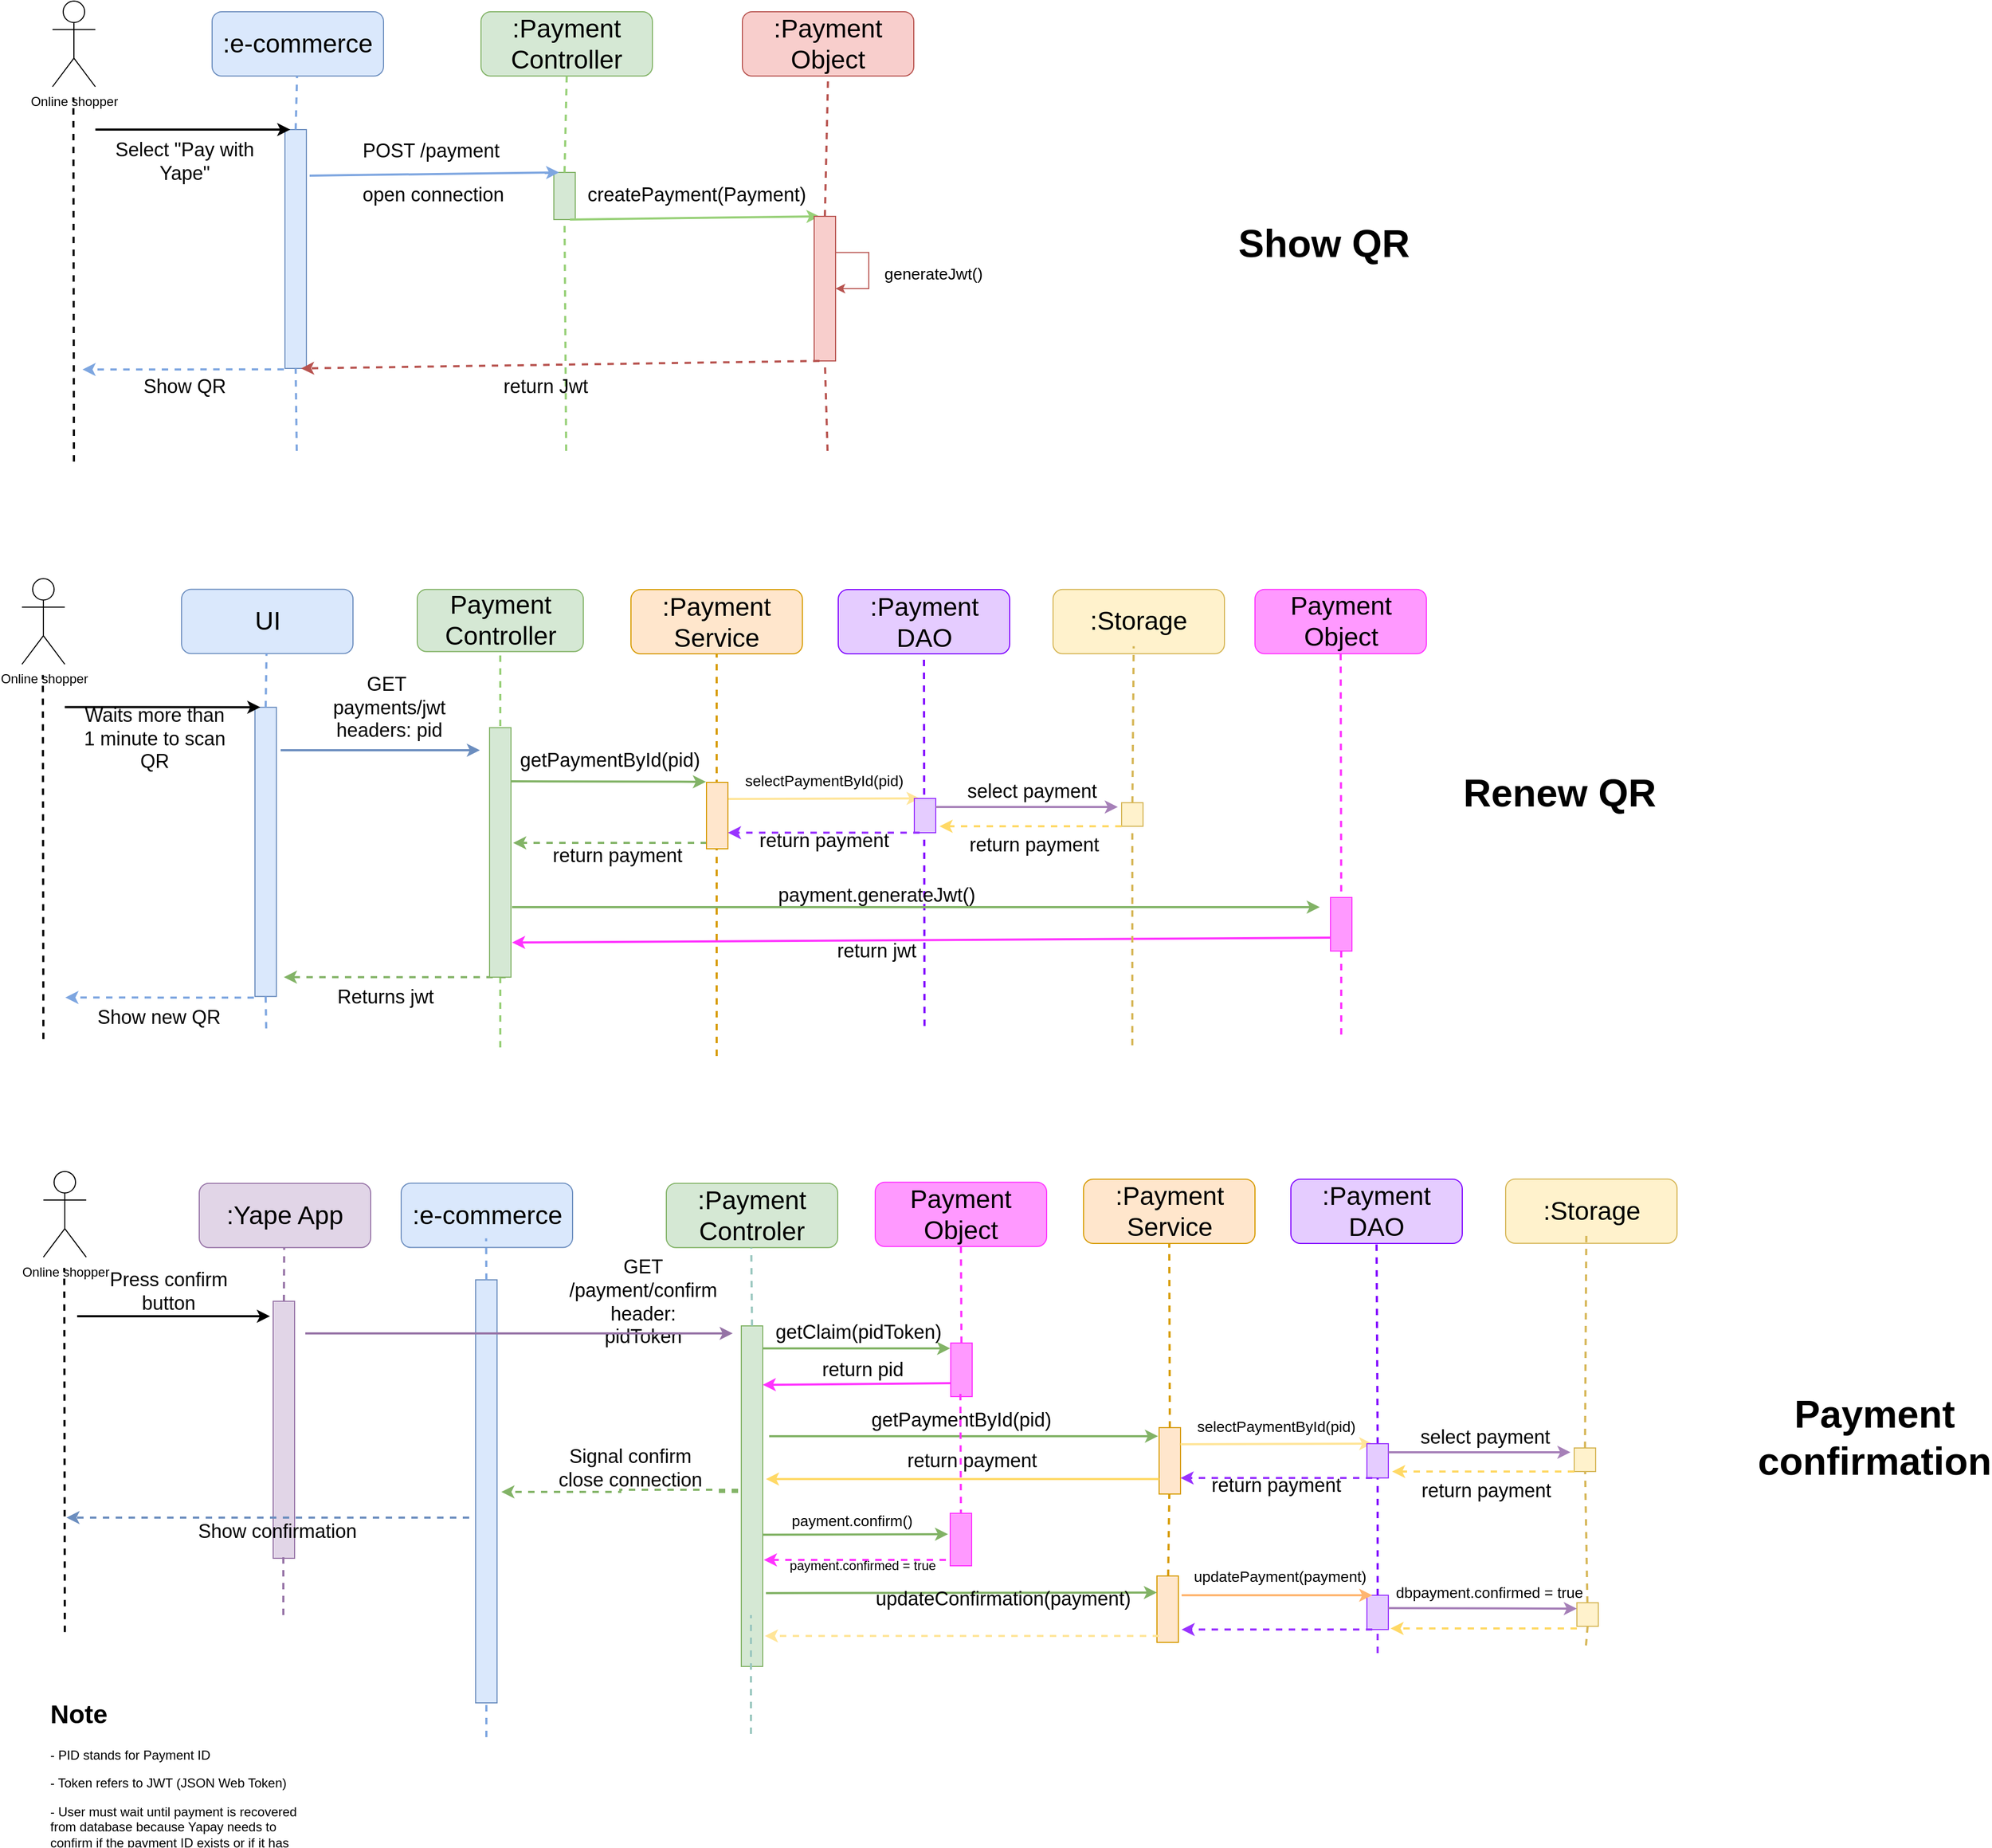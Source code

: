 <mxfile version="10.8.8" type="google"><diagram id="9-VVcJtD3ewDhOgZyvDv" name="Page-1"><mxGraphModel dx="4632" dy="2464" grid="0" gridSize="10" guides="1" tooltips="1" connect="1" arrows="1" fold="1" page="0" pageScale="1" pageWidth="1169" pageHeight="827" math="0" shadow="0"><root><mxCell id="0"/><mxCell id="1" parent="0"/><mxCell id="GjgM_V6mFPbZyYAUa9N2-1" value="Online shopper" style="shape=umlActor;verticalLabelPosition=bottom;labelBackgroundColor=#ffffff;verticalAlign=top;html=1;outlineConnect=0;" parent="1" vertex="1"><mxGeometry x="120" y="55" width="40" height="80" as="geometry"/></mxCell><mxCell id="GjgM_V6mFPbZyYAUa9N2-2" value="" style="endArrow=none;dashed=1;html=1;strokeWidth=2;" parent="1" edge="1"><mxGeometry width="50" height="50" relative="1" as="geometry"><mxPoint x="140" y="485" as="sourcePoint"/><mxPoint x="139.5" y="145" as="targetPoint"/></mxGeometry></mxCell><mxCell id="GjgM_V6mFPbZyYAUa9N2-8" style="edgeStyle=orthogonalEdgeStyle;rounded=0;orthogonalLoop=1;jettySize=auto;html=1;exitX=0.5;exitY=1;exitDx=0;exitDy=0;strokeWidth=2;shape=link;dashed=1;strokeColor=none;" parent="1" edge="1"><mxGeometry relative="1" as="geometry"><mxPoint x="348" y="175" as="targetPoint"/><mxPoint x="348.286" y="125" as="sourcePoint"/></mxGeometry></mxCell><mxCell id="GjgM_V6mFPbZyYAUa9N2-3" value="&lt;font style=&quot;font-size: 24px&quot;&gt;:e-commerce&lt;/font&gt;" style="rounded=1;whiteSpace=wrap;html=1;fillColor=#dae8fc;strokeColor=#6c8ebf;" parent="1" vertex="1"><mxGeometry x="269" y="65" width="160" height="60" as="geometry"/></mxCell><mxCell id="GjgM_V6mFPbZyYAUa9N2-5" value="&lt;font style=&quot;font-size: 24px&quot;&gt;:Payment Controller&lt;/font&gt;" style="rounded=1;whiteSpace=wrap;html=1;fillColor=#d5e8d4;strokeColor=#82b366;" parent="1" vertex="1"><mxGeometry x="520" y="65" width="160" height="60" as="geometry"/></mxCell><mxCell id="GjgM_V6mFPbZyYAUa9N2-11" value="" style="rounded=0;whiteSpace=wrap;html=1;fillColor=#dae8fc;strokeColor=#6c8ebf;" parent="1" vertex="1"><mxGeometry x="337" y="175" width="20" height="223" as="geometry"/></mxCell><mxCell id="GjgM_V6mFPbZyYAUa9N2-12" value="" style="rounded=0;whiteSpace=wrap;html=1;fillColor=#d5e8d4;strokeColor=#82b366;" parent="1" vertex="1"><mxGeometry x="588" y="215" width="20" height="44" as="geometry"/></mxCell><mxCell id="GjgM_V6mFPbZyYAUa9N2-16" value="" style="endArrow=none;dashed=1;html=1;strokeWidth=2;entryX=0.5;entryY=1;entryDx=0;entryDy=0;strokeColor=#7EA6E0;" parent="1" target="GjgM_V6mFPbZyYAUa9N2-11" edge="1"><mxGeometry width="50" height="50" relative="1" as="geometry"><mxPoint x="348" y="475" as="sourcePoint"/><mxPoint x="348" y="445" as="targetPoint"/></mxGeometry></mxCell><mxCell id="GjgM_V6mFPbZyYAUa9N2-18" value="" style="endArrow=none;dashed=1;html=1;strokeWidth=2;strokeColor=#7EA6E0;exitX=0.5;exitY=0;exitDx=0;exitDy=0;entryX=0.5;entryY=1;entryDx=0;entryDy=0;" parent="1" source="GjgM_V6mFPbZyYAUa9N2-11" edge="1"><mxGeometry width="50" height="50" relative="1" as="geometry"><mxPoint x="408" y="225" as="sourcePoint"/><mxPoint x="348.286" y="125" as="targetPoint"/></mxGeometry></mxCell><mxCell id="GjgM_V6mFPbZyYAUa9N2-19" value="" style="endArrow=none;dashed=1;html=1;strokeWidth=2;entryX=0.5;entryY=1;entryDx=0;entryDy=0;strokeColor=#97D077;exitX=0.5;exitY=0;exitDx=0;exitDy=0;" parent="1" source="GjgM_V6mFPbZyYAUa9N2-12" target="GjgM_V6mFPbZyYAUa9N2-5" edge="1"><mxGeometry width="50" height="50" relative="1" as="geometry"><mxPoint x="550" y="205" as="sourcePoint"/><mxPoint x="550" y="145" as="targetPoint"/></mxGeometry></mxCell><mxCell id="GjgM_V6mFPbZyYAUa9N2-20" value="" style="endArrow=none;dashed=1;html=1;strokeWidth=2;strokeColor=#97D077;entryX=0.5;entryY=1;entryDx=0;entryDy=0;" parent="1" target="GjgM_V6mFPbZyYAUa9N2-12" edge="1"><mxGeometry width="50" height="50" relative="1" as="geometry"><mxPoint x="599.5" y="475" as="sourcePoint"/><mxPoint x="580" y="445" as="targetPoint"/></mxGeometry></mxCell><mxCell id="GjgM_V6mFPbZyYAUa9N2-26" value="" style="endArrow=classic;html=1;dashed=1;strokeColor=#7EA6E0;strokeWidth=2;exitX=-0.05;exitY=1.004;exitDx=0;exitDy=0;exitPerimeter=0;" parent="1" source="GjgM_V6mFPbZyYAUa9N2-11" edge="1"><mxGeometry width="50" height="50" relative="1" as="geometry"><mxPoint x="310" y="385" as="sourcePoint"/><mxPoint x="148" y="399" as="targetPoint"/></mxGeometry></mxCell><mxCell id="GjgM_V6mFPbZyYAUa9N2-30" value="" style="endArrow=classic;html=1;strokeColor=#000000;strokeWidth=2;entryX=0.25;entryY=0;entryDx=0;entryDy=0;" parent="1" target="GjgM_V6mFPbZyYAUa9N2-11" edge="1"><mxGeometry width="50" height="50" relative="1" as="geometry"><mxPoint x="160" y="175" as="sourcePoint"/><mxPoint x="420" y="175" as="targetPoint"/></mxGeometry></mxCell><mxCell id="GjgM_V6mFPbZyYAUa9N2-31" value="" style="endArrow=classic;html=1;strokeColor=#7EA6E0;strokeWidth=2;entryX=0.25;entryY=0;entryDx=0;entryDy=0;" parent="1" target="GjgM_V6mFPbZyYAUa9N2-12" edge="1"><mxGeometry width="50" height="50" relative="1" as="geometry"><mxPoint x="360" y="218" as="sourcePoint"/><mxPoint x="628" y="175" as="targetPoint"/></mxGeometry></mxCell><mxCell id="GjgM_V6mFPbZyYAUa9N2-33" value="" style="endArrow=classic;html=1;strokeColor=#97D077;strokeWidth=2;exitX=0.75;exitY=1;exitDx=0;exitDy=0;entryX=0.25;entryY=0;entryDx=0;entryDy=0;" parent="1" source="GjgM_V6mFPbZyYAUa9N2-12" target="tXEReMQRwSZhyV6mdIJ--4" edge="1"><mxGeometry width="50" height="50" relative="1" as="geometry"><mxPoint x="681" y="245" as="sourcePoint"/><mxPoint x="831" y="252" as="targetPoint"/></mxGeometry></mxCell><mxCell id="F6VLM_3sC-_-HyL_rBZc-9" value="&lt;font style=&quot;font-size: 18px&quot;&gt;Select &quot;Pay with Yape&quot;&lt;/font&gt;" style="text;html=1;strokeColor=none;fillColor=none;align=center;verticalAlign=middle;whiteSpace=wrap;rounded=0;" parent="1" vertex="1"><mxGeometry x="170" y="195" width="147" height="20" as="geometry"/></mxCell><mxCell id="F6VLM_3sC-_-HyL_rBZc-10" value="&lt;font style=&quot;font-size: 18px&quot;&gt;createPayment(Payment)&lt;/font&gt;" style="text;html=1;strokeColor=none;fillColor=none;align=center;verticalAlign=middle;whiteSpace=wrap;rounded=0;" parent="1" vertex="1"><mxGeometry x="647.5" y="226" width="147" height="20" as="geometry"/></mxCell><mxCell id="F6VLM_3sC-_-HyL_rBZc-18" value="&lt;font style=&quot;font-size: 24px&quot;&gt;:Storage&lt;/font&gt;" style="rounded=1;whiteSpace=wrap;html=1;fillColor=#fff2cc;strokeColor=#d6b656;" parent="1" vertex="1"><mxGeometry x="1476.5" y="1154.857" width="160" height="60" as="geometry"/></mxCell><mxCell id="F6VLM_3sC-_-HyL_rBZc-22" value="" style="rounded=0;whiteSpace=wrap;html=1;fillColor=#fff2cc;strokeColor=#d6b656;" parent="1" vertex="1"><mxGeometry x="1543" y="1550.5" width="20" height="22" as="geometry"/></mxCell><mxCell id="F6VLM_3sC-_-HyL_rBZc-29" value="" style="endArrow=none;dashed=1;html=1;strokeWidth=2;entryX=0.5;entryY=1;entryDx=0;entryDy=0;strokeColor=#d6b656;fillColor=#fff2cc;" parent="1" source="3cW6AAYhIHH9fFZd1Zs0-79" edge="1"><mxGeometry width="50" height="50" relative="1" as="geometry"><mxPoint x="1491.5" y="1267.857" as="sourcePoint"/><mxPoint x="1551.786" y="1207.857" as="targetPoint"/></mxGeometry></mxCell><mxCell id="F6VLM_3sC-_-HyL_rBZc-30" value="" style="endArrow=none;dashed=1;html=1;strokeWidth=2;strokeColor=#d6b656;entryX=0.5;entryY=1;entryDx=0;entryDy=0;fillColor=#fff2cc;" parent="1" target="F6VLM_3sC-_-HyL_rBZc-22" edge="1"><mxGeometry width="50" height="50" relative="1" as="geometry"><mxPoint x="1551.5" y="1590.357" as="sourcePoint"/><mxPoint x="1561.5" y="1540.357" as="targetPoint"/></mxGeometry></mxCell><mxCell id="F6VLM_3sC-_-HyL_rBZc-34" value="" style="endArrow=classic;html=1;dashed=1;strokeColor=#FFD966;strokeWidth=2;fillColor=#fff2cc;entryX=1.1;entryY=0.969;entryDx=0;entryDy=0;entryPerimeter=0;" parent="1" target="SygdKgXhAMKU265CzNIG-16" edge="1"><mxGeometry width="50" height="50" relative="1" as="geometry"><mxPoint x="1543" y="1574.5" as="sourcePoint"/><mxPoint x="1843" y="1459.5" as="targetPoint"/></mxGeometry></mxCell><mxCell id="F6VLM_3sC-_-HyL_rBZc-38" value="" style="endArrow=classic;html=1;strokeColor=#FF33FF;strokeWidth=2;fillColor=#FF99FF;exitX=0;exitY=0.75;exitDx=0;exitDy=0;entryX=1;entryY=0.173;entryDx=0;entryDy=0;entryPerimeter=0;" parent="1" edge="1" target="5olz8I8P-azOjdL3Qg0Q-10" source="3cW6AAYhIHH9fFZd1Zs0-22"><mxGeometry width="50" height="50" relative="1" as="geometry"><mxPoint x="1120" y="1412" as="sourcePoint"/><mxPoint x="788" y="1346" as="targetPoint"/></mxGeometry></mxCell><mxCell id="F6VLM_3sC-_-HyL_rBZc-53" value="&lt;font style=&quot;font-size: 18px&quot;&gt;Show QR&lt;/font&gt;" style="text;html=1;strokeColor=none;fillColor=none;align=center;verticalAlign=middle;whiteSpace=wrap;rounded=0;" parent="1" vertex="1"><mxGeometry x="170" y="405" width="147" height="20" as="geometry"/></mxCell><mxCell id="F6VLM_3sC-_-HyL_rBZc-54" value="&lt;b&gt;&lt;font style=&quot;font-size: 36px&quot;&gt;Show QR&lt;/font&gt;&lt;/b&gt;" style="text;html=1;strokeColor=none;fillColor=none;align=center;verticalAlign=middle;whiteSpace=wrap;rounded=0;" parent="1" vertex="1"><mxGeometry x="1200.5" y="271" width="212" height="20" as="geometry"/></mxCell><mxCell id="F6VLM_3sC-_-HyL_rBZc-113" value="&lt;span style=&quot;font-size: 36px&quot;&gt;&lt;b&gt;Renew QR&lt;/b&gt;&lt;/span&gt;" style="text;html=1;strokeColor=none;fillColor=none;align=center;verticalAlign=middle;whiteSpace=wrap;rounded=0;" parent="1" vertex="1"><mxGeometry x="1421" y="784" width="212" height="20" as="geometry"/></mxCell><mxCell id="jjkaKG3gGaOBeShvC_cG-3" value="&lt;font style=&quot;font-size: 18px&quot;&gt;POST /payment&lt;/font&gt;" style="text;html=1;strokeColor=none;fillColor=none;align=center;verticalAlign=middle;whiteSpace=wrap;rounded=0;" parent="1" vertex="1"><mxGeometry x="399.5" y="185" width="147" height="20" as="geometry"/></mxCell><mxCell id="tXEReMQRwSZhyV6mdIJ--3" value="&lt;font style=&quot;font-size: 24px&quot;&gt;:Payment&lt;br&gt;Object&lt;br&gt;&lt;/font&gt;" style="rounded=1;whiteSpace=wrap;html=1;fillColor=#f8cecc;strokeColor=#b85450;" parent="1" vertex="1"><mxGeometry x="764" y="65" width="160" height="60" as="geometry"/></mxCell><mxCell id="aAzRrVdmZLgGtONQoRJ9-1" style="edgeStyle=orthogonalEdgeStyle;rounded=0;orthogonalLoop=1;jettySize=auto;html=1;exitX=1;exitY=0.25;exitDx=0;exitDy=0;entryX=1;entryY=0.5;entryDx=0;entryDy=0;fillColor=#f8cecc;strokeColor=#b85450;" parent="1" source="tXEReMQRwSZhyV6mdIJ--4" target="tXEReMQRwSZhyV6mdIJ--4" edge="1"><mxGeometry relative="1" as="geometry"><mxPoint x="861" y="324" as="targetPoint"/><Array as="points"><mxPoint x="882" y="290"/><mxPoint x="882" y="324"/></Array></mxGeometry></mxCell><mxCell id="tXEReMQRwSZhyV6mdIJ--4" value="" style="rounded=0;whiteSpace=wrap;html=1;fillColor=#f8cecc;strokeColor=#b85450;" parent="1" vertex="1"><mxGeometry x="831" y="256" width="20" height="135" as="geometry"/></mxCell><mxCell id="tXEReMQRwSZhyV6mdIJ--5" value="" style="endArrow=none;dashed=1;html=1;strokeWidth=2;entryX=0.5;entryY=1;entryDx=0;entryDy=0;strokeColor=#b85450;exitX=0.5;exitY=0;exitDx=0;exitDy=0;fillColor=#f8cecc;" parent="1" source="tXEReMQRwSZhyV6mdIJ--4" target="tXEReMQRwSZhyV6mdIJ--3" edge="1"><mxGeometry width="50" height="50" relative="1" as="geometry"><mxPoint x="794" y="205" as="sourcePoint"/><mxPoint x="794" y="145" as="targetPoint"/></mxGeometry></mxCell><mxCell id="tXEReMQRwSZhyV6mdIJ--6" value="" style="endArrow=none;dashed=1;html=1;strokeWidth=2;strokeColor=#b85450;entryX=0.5;entryY=1;entryDx=0;entryDy=0;fillColor=#f8cecc;" parent="1" target="tXEReMQRwSZhyV6mdIJ--4" edge="1"><mxGeometry width="50" height="50" relative="1" as="geometry"><mxPoint x="843.5" y="475" as="sourcePoint"/><mxPoint x="824" y="445" as="targetPoint"/></mxGeometry></mxCell><mxCell id="JV7I4lBLEALsrz9x6zyh-8" value="" style="endArrow=classic;html=1;dashed=1;strokeColor=#b85450;strokeWidth=2;exitX=0.25;exitY=1;exitDx=0;exitDy=0;entryX=0.75;entryY=1;entryDx=0;entryDy=0;fillColor=#f8cecc;" parent="1" source="tXEReMQRwSZhyV6mdIJ--4" target="GjgM_V6mFPbZyYAUa9N2-11" edge="1"><mxGeometry width="50" height="50" relative="1" as="geometry"><mxPoint x="823.5" y="379.5" as="sourcePoint"/><mxPoint x="388" y="391" as="targetPoint"/></mxGeometry></mxCell><mxCell id="YubenYiQtP5DF8GGlhnL-3" value="Online shopper" style="shape=umlActor;verticalLabelPosition=bottom;labelBackgroundColor=#ffffff;verticalAlign=top;html=1;outlineConnect=0;" parent="1" vertex="1"><mxGeometry x="91.5" y="594.257" width="40" height="80" as="geometry"/></mxCell><mxCell id="YubenYiQtP5DF8GGlhnL-4" value="" style="endArrow=none;dashed=1;html=1;strokeWidth=2;" parent="1" edge="1"><mxGeometry width="50" height="50" relative="1" as="geometry"><mxPoint x="111.5" y="1024.257" as="sourcePoint"/><mxPoint x="111.0" y="684.257" as="targetPoint"/></mxGeometry></mxCell><mxCell id="YubenYiQtP5DF8GGlhnL-5" style="edgeStyle=orthogonalEdgeStyle;rounded=0;orthogonalLoop=1;jettySize=auto;html=1;exitX=0.5;exitY=1;exitDx=0;exitDy=0;strokeWidth=2;shape=link;dashed=1;strokeColor=none;" parent="1" edge="1"><mxGeometry relative="1" as="geometry"><mxPoint x="319.5" y="714.257" as="targetPoint"/><mxPoint x="319.786" y="664.257" as="sourcePoint"/></mxGeometry></mxCell><mxCell id="YubenYiQtP5DF8GGlhnL-6" value="&lt;font style=&quot;font-size: 24px&quot;&gt;UI&lt;/font&gt;" style="rounded=1;whiteSpace=wrap;html=1;fillColor=#dae8fc;strokeColor=#6c8ebf;" parent="1" vertex="1"><mxGeometry x="240.5" y="604.257" width="160" height="60" as="geometry"/></mxCell><mxCell id="YubenYiQtP5DF8GGlhnL-8" value="" style="rounded=0;whiteSpace=wrap;html=1;fillColor=#dae8fc;strokeColor=#6c8ebf;" parent="1" vertex="1"><mxGeometry x="309" y="714.4" width="20" height="270" as="geometry"/></mxCell><mxCell id="YubenYiQtP5DF8GGlhnL-9" value="" style="endArrow=none;dashed=1;html=1;strokeWidth=2;entryX=0.5;entryY=1;entryDx=0;entryDy=0;strokeColor=#7EA6E0;" parent="1" target="YubenYiQtP5DF8GGlhnL-8" edge="1"><mxGeometry width="50" height="50" relative="1" as="geometry"><mxPoint x="319.5" y="1014.257" as="sourcePoint"/><mxPoint x="319.5" y="984.257" as="targetPoint"/></mxGeometry></mxCell><mxCell id="YubenYiQtP5DF8GGlhnL-10" value="" style="endArrow=none;dashed=1;html=1;strokeWidth=2;strokeColor=#7EA6E0;exitX=0.5;exitY=0;exitDx=0;exitDy=0;entryX=0.5;entryY=1;entryDx=0;entryDy=0;" parent="1" source="YubenYiQtP5DF8GGlhnL-8" edge="1"><mxGeometry width="50" height="50" relative="1" as="geometry"><mxPoint x="379.5" y="764.257" as="sourcePoint"/><mxPoint x="319.786" y="664.257" as="targetPoint"/></mxGeometry></mxCell><mxCell id="YubenYiQtP5DF8GGlhnL-13" value="" style="endArrow=classic;html=1;dashed=1;strokeColor=#7EA6E0;strokeWidth=2;exitX=-0.05;exitY=1.004;exitDx=0;exitDy=0;exitPerimeter=0;" parent="1" source="YubenYiQtP5DF8GGlhnL-8" edge="1"><mxGeometry width="50" height="50" relative="1" as="geometry"><mxPoint x="281.5" y="924.257" as="sourcePoint"/><mxPoint x="132.0" y="985.4" as="targetPoint"/></mxGeometry></mxCell><mxCell id="YubenYiQtP5DF8GGlhnL-14" value="" style="endArrow=classic;html=1;strokeColor=#000000;strokeWidth=2;entryX=0.25;entryY=0;entryDx=0;entryDy=0;" parent="1" target="YubenYiQtP5DF8GGlhnL-8" edge="1"><mxGeometry width="50" height="50" relative="1" as="geometry"><mxPoint x="131.5" y="714.257" as="sourcePoint"/><mxPoint x="391.5" y="714.257" as="targetPoint"/></mxGeometry></mxCell><mxCell id="YubenYiQtP5DF8GGlhnL-15" value="&lt;span style=&quot;font-size: 18px&quot;&gt;Waits more than 1 minute to scan QR&lt;/span&gt;" style="text;html=1;strokeColor=none;fillColor=none;align=center;verticalAlign=middle;whiteSpace=wrap;rounded=0;" parent="1" vertex="1"><mxGeometry x="141.5" y="734.257" width="147" height="20" as="geometry"/></mxCell><mxCell id="YubenYiQtP5DF8GGlhnL-16" value="&lt;span style=&quot;font-size: 18px&quot;&gt;Show new QR&lt;/span&gt;" style="text;html=1;strokeColor=none;fillColor=none;align=center;verticalAlign=middle;whiteSpace=wrap;rounded=0;" parent="1" vertex="1"><mxGeometry x="146" y="994.257" width="147" height="20" as="geometry"/></mxCell><mxCell id="YubenYiQtP5DF8GGlhnL-19" value="" style="endArrow=classic;html=1;strokeColor=#82b366;strokeWidth=2;exitX=0.75;exitY=1;exitDx=0;exitDy=0;dashed=1;fillColor=#d5e8d4;" parent="1" source="YubenYiQtP5DF8GGlhnL-27" edge="1"><mxGeometry width="50" height="50" relative="1" as="geometry"><mxPoint x="589.143" y="933.9" as="sourcePoint"/><mxPoint x="336" y="966.4" as="targetPoint"/></mxGeometry></mxCell><mxCell id="YubenYiQtP5DF8GGlhnL-22" value="&lt;font size=&quot;4&quot;&gt;GET&amp;nbsp;&lt;br&gt;payments/jwt&lt;br&gt;headers: pid&lt;br&gt;&lt;/font&gt;" style="text;html=1;strokeColor=none;fillColor=none;align=center;verticalAlign=middle;whiteSpace=wrap;rounded=0;" parent="1" vertex="1"><mxGeometry x="376" y="666.5" width="117" height="96" as="geometry"/></mxCell><mxCell id="YubenYiQtP5DF8GGlhnL-25" value="&lt;font style=&quot;font-size: 24px&quot;&gt;Payment Controller&lt;/font&gt;" style="rounded=1;whiteSpace=wrap;html=1;fillColor=#d5e8d4;strokeColor=#82b366;" parent="1" vertex="1"><mxGeometry x="460.5" y="604.4" width="155" height="58" as="geometry"/></mxCell><mxCell id="YubenYiQtP5DF8GGlhnL-35" value="" style="endArrow=classic;html=1;strokeColor=#82b366;strokeWidth=2;exitX=1.15;exitY=0.133;exitDx=0;exitDy=0;exitPerimeter=0;fillColor=#d5e8d4;" parent="1" edge="1"><mxGeometry width="50" height="50" relative="1" as="geometry"><mxPoint x="548" y="783.5" as="sourcePoint"/><mxPoint x="730" y="784" as="targetPoint"/></mxGeometry></mxCell><mxCell id="YubenYiQtP5DF8GGlhnL-37" value="&lt;span style=&quot;font-size: 18px&quot;&gt;getPaymentById(pid)&lt;br&gt;&lt;/span&gt;" style="text;html=1;strokeColor=none;fillColor=none;align=center;verticalAlign=middle;whiteSpace=wrap;rounded=0;" parent="1" vertex="1"><mxGeometry x="567" y="754.257" width="147" height="20" as="geometry"/></mxCell><mxCell id="YubenYiQtP5DF8GGlhnL-38" value="&lt;span style=&quot;font-size: 18px&quot;&gt;Returns jwt&lt;/span&gt;" style="text;html=1;strokeColor=none;fillColor=none;align=center;verticalAlign=middle;whiteSpace=wrap;rounded=0;" parent="1" vertex="1"><mxGeometry x="330.5" y="975.4" width="200" height="20" as="geometry"/></mxCell><mxCell id="74j9cxT_gPnRcDKF2yJu-18" value="" style="endArrow=classic;html=1;strokeColor=#6c8ebf;strokeWidth=2;exitX=1.15;exitY=0.133;exitDx=0;exitDy=0;exitPerimeter=0;fillColor=#dae8fc;" parent="1" edge="1"><mxGeometry width="50" height="50" relative="1" as="geometry"><mxPoint x="333" y="754.5" as="sourcePoint"/><mxPoint x="519" y="754.5" as="targetPoint"/></mxGeometry></mxCell><mxCell id="SygdKgXhAMKU265CzNIG-14" value="&lt;font style=&quot;font-size: 24px&quot;&gt;:Payment DAO&lt;/font&gt;" style="rounded=1;whiteSpace=wrap;html=1;fillColor=#E5CCFF;strokeColor=#7F00FF;" parent="1" vertex="1"><mxGeometry x="1276" y="1155" width="160" height="60" as="geometry"/></mxCell><mxCell id="SygdKgXhAMKU265CzNIG-16" value="" style="rounded=0;whiteSpace=wrap;html=1;fillColor=#E5CCFF;strokeColor=#9933FF;" parent="1" vertex="1"><mxGeometry x="1347" y="1543.5" width="20" height="32" as="geometry"/></mxCell><mxCell id="SygdKgXhAMKU265CzNIG-17" value="" style="endArrow=none;dashed=1;html=1;strokeWidth=2;entryX=0.5;entryY=1;entryDx=0;entryDy=0;strokeColor=#7F00FF;exitX=0.5;exitY=0;exitDx=0;exitDy=0;fillColor=#ffe6cc;" parent="1" source="3cW6AAYhIHH9fFZd1Zs0-74" target="SygdKgXhAMKU265CzNIG-14" edge="1"><mxGeometry width="50" height="50" relative="1" as="geometry"><mxPoint x="1306" y="1295" as="sourcePoint"/><mxPoint x="1306" y="1235" as="targetPoint"/></mxGeometry></mxCell><mxCell id="SygdKgXhAMKU265CzNIG-18" value="" style="endArrow=none;dashed=1;html=1;strokeWidth=2;strokeColor=#9933FF;entryX=0.5;entryY=1;entryDx=0;entryDy=0;fillColor=#ffe6cc;" parent="1" target="SygdKgXhAMKU265CzNIG-16" edge="1"><mxGeometry width="50" height="50" relative="1" as="geometry"><mxPoint x="1357" y="1597.5" as="sourcePoint"/><mxPoint x="1336" y="1567.5" as="targetPoint"/></mxGeometry></mxCell><mxCell id="SygdKgXhAMKU265CzNIG-21" value="" style="endArrow=classic;html=1;strokeColor=#FFB570;strokeWidth=2;entryX=0.25;entryY=0;entryDx=0;entryDy=0;fillColor=#ffe6cc;" parent="1" target="SygdKgXhAMKU265CzNIG-16" edge="1"><mxGeometry width="50" height="50" relative="1" as="geometry"><mxPoint x="1174" y="1543.5" as="sourcePoint"/><mxPoint x="1625" y="1361.5" as="targetPoint"/></mxGeometry></mxCell><mxCell id="X9IvKIbJ9T1CizF--2r3-3" value="&lt;font style=&quot;font-size: 14px&quot;&gt;dbpayment.confirmed = true&lt;/font&gt;" style="text;html=1;strokeColor=none;fillColor=none;align=center;verticalAlign=middle;whiteSpace=wrap;rounded=0;" parent="1" vertex="1"><mxGeometry x="1361" y="1530.5" width="201" height="20" as="geometry"/></mxCell><mxCell id="5olz8I8P-azOjdL3Qg0Q-3" value="Online shopper" style="shape=umlActor;verticalLabelPosition=bottom;labelBackgroundColor=#ffffff;verticalAlign=top;html=1;outlineConnect=0;" parent="1" vertex="1"><mxGeometry x="111.5" y="1147.857" width="40" height="80" as="geometry"/></mxCell><mxCell id="5olz8I8P-azOjdL3Qg0Q-4" value="" style="endArrow=none;dashed=1;html=1;strokeWidth=2;" parent="1" edge="1"><mxGeometry width="50" height="50" relative="1" as="geometry"><mxPoint x="131.5" y="1577.857" as="sourcePoint"/><mxPoint x="131.0" y="1237.857" as="targetPoint"/></mxGeometry></mxCell><mxCell id="5olz8I8P-azOjdL3Qg0Q-5" value="" style="rounded=0;whiteSpace=wrap;html=1;fillColor=#e1d5e7;strokeColor=#9673a6;" parent="1" vertex="1"><mxGeometry x="326" y="1269" width="20" height="240" as="geometry"/></mxCell><mxCell id="5olz8I8P-azOjdL3Qg0Q-6" style="edgeStyle=orthogonalEdgeStyle;rounded=0;orthogonalLoop=1;jettySize=auto;html=1;exitX=0.5;exitY=1;exitDx=0;exitDy=0;strokeWidth=2;shape=link;dashed=1;strokeColor=none;" parent="1" edge="1"><mxGeometry relative="1" as="geometry"><mxPoint x="336" y="1268.857" as="targetPoint"/><mxPoint x="336.286" y="1218.857" as="sourcePoint"/></mxGeometry></mxCell><mxCell id="5olz8I8P-azOjdL3Qg0Q-7" value="&lt;span style=&quot;font-size: 24px&quot;&gt;:Yape App&lt;/span&gt;" style="rounded=1;whiteSpace=wrap;html=1;fillColor=#e1d5e7;strokeColor=#9673a6;" parent="1" vertex="1"><mxGeometry x="257" y="1158.857" width="160" height="60" as="geometry"/></mxCell><mxCell id="5olz8I8P-azOjdL3Qg0Q-8" value="" style="endArrow=none;dashed=1;html=1;strokeWidth=2;strokeColor=#9673a6;exitX=0.5;exitY=0;exitDx=0;exitDy=0;entryX=0.5;entryY=1;entryDx=0;entryDy=0;fillColor=#e1d5e7;" parent="1" source="5olz8I8P-azOjdL3Qg0Q-5" edge="1"><mxGeometry width="50" height="50" relative="1" as="geometry"><mxPoint x="396" y="1318.857" as="sourcePoint"/><mxPoint x="336.286" y="1218.857" as="targetPoint"/></mxGeometry></mxCell><mxCell id="5olz8I8P-azOjdL3Qg0Q-9" value="" style="endArrow=none;dashed=1;html=1;strokeWidth=2;strokeColor=#9673a6;fillColor=#e1d5e7;" parent="1" edge="1"><mxGeometry width="50" height="50" relative="1" as="geometry"><mxPoint x="335.5" y="1562" as="sourcePoint"/><mxPoint x="335.5" y="1502" as="targetPoint"/></mxGeometry></mxCell><mxCell id="5olz8I8P-azOjdL3Qg0Q-10" value="" style="rounded=0;whiteSpace=wrap;html=1;fillColor=#d5e8d4;strokeColor=#82b366;" parent="1" vertex="1"><mxGeometry x="763" y="1292" width="20" height="318" as="geometry"/></mxCell><mxCell id="5olz8I8P-azOjdL3Qg0Q-12" value="&lt;span style=&quot;font-size: 24px&quot;&gt;:Payment Controler&lt;/span&gt;" style="rounded=1;whiteSpace=wrap;html=1;fillColor=#d5e8d4;strokeColor=#82b366;" parent="1" vertex="1"><mxGeometry x="693" y="1158.857" width="160" height="60" as="geometry"/></mxCell><mxCell id="5olz8I8P-azOjdL3Qg0Q-13" value="" style="endArrow=none;dashed=1;html=1;strokeWidth=2;strokeColor=#9AC7BF;exitX=0.5;exitY=0;exitDx=0;exitDy=0;entryX=0.5;entryY=1;entryDx=0;entryDy=0;fillColor=#9AC7BF;" parent="1" source="5olz8I8P-azOjdL3Qg0Q-10" edge="1"><mxGeometry width="50" height="50" relative="1" as="geometry"><mxPoint x="832" y="1318.857" as="sourcePoint"/><mxPoint x="772.286" y="1218.857" as="targetPoint"/></mxGeometry></mxCell><mxCell id="5olz8I8P-azOjdL3Qg0Q-14" value="" style="endArrow=none;dashed=1;html=1;strokeWidth=2;strokeColor=#9AC7BF;fillColor=#9AC7BF;" parent="1" edge="1"><mxGeometry width="50" height="50" relative="1" as="geometry"><mxPoint x="772" y="1673" as="sourcePoint"/><mxPoint x="772" y="1562" as="targetPoint"/></mxGeometry></mxCell><mxCell id="5olz8I8P-azOjdL3Qg0Q-21" value="&lt;font size=&quot;4&quot;&gt;GET /payment/confirm&lt;br&gt;header: pidToken&lt;br&gt;&lt;/font&gt;" style="text;html=1;strokeColor=none;fillColor=none;align=center;verticalAlign=middle;whiteSpace=wrap;rounded=0;" parent="1" vertex="1"><mxGeometry x="612.5" y="1260.4" width="117" height="20" as="geometry"/></mxCell><mxCell id="5olz8I8P-azOjdL3Qg0Q-23" value="&lt;font size=&quot;4&quot;&gt;Press confirm button&lt;/font&gt;" style="text;html=1;strokeColor=none;fillColor=none;align=center;verticalAlign=middle;whiteSpace=wrap;rounded=0;" parent="1" vertex="1"><mxGeometry x="170" y="1250.4" width="117" height="20" as="geometry"/></mxCell><mxCell id="5olz8I8P-azOjdL3Qg0Q-24" style="edgeStyle=orthogonalEdgeStyle;rounded=0;orthogonalLoop=1;jettySize=auto;html=1;exitX=0.5;exitY=1;exitDx=0;exitDy=0;strokeWidth=2;shape=link;dashed=1;strokeColor=none;" parent="1" edge="1"><mxGeometry relative="1" as="geometry"><mxPoint x="524.5" y="1260.257" as="targetPoint"/><mxPoint x="524.786" y="1210.257" as="sourcePoint"/></mxGeometry></mxCell><mxCell id="5olz8I8P-azOjdL3Qg0Q-25" value="&lt;font style=&quot;font-size: 24px&quot;&gt;:e-commerce&lt;/font&gt;" style="rounded=1;whiteSpace=wrap;html=1;fillColor=#dae8fc;strokeColor=#6c8ebf;" parent="1" vertex="1"><mxGeometry x="445.5" y="1158.757" width="160" height="60" as="geometry"/></mxCell><mxCell id="5olz8I8P-azOjdL3Qg0Q-26" value="" style="rounded=0;whiteSpace=wrap;html=1;fillColor=#dae8fc;strokeColor=#6c8ebf;" parent="1" vertex="1"><mxGeometry x="515" y="1249" width="20" height="395" as="geometry"/></mxCell><mxCell id="5olz8I8P-azOjdL3Qg0Q-27" value="" style="endArrow=none;dashed=1;html=1;strokeWidth=2;entryX=0.5;entryY=1;entryDx=0;entryDy=0;strokeColor=#7EA6E0;" parent="1" target="5olz8I8P-azOjdL3Qg0Q-26" edge="1"><mxGeometry width="50" height="50" relative="1" as="geometry"><mxPoint x="525" y="1676" as="sourcePoint"/><mxPoint x="524.5" y="1530.257" as="targetPoint"/></mxGeometry></mxCell><mxCell id="5olz8I8P-azOjdL3Qg0Q-28" value="" style="endArrow=none;dashed=1;html=1;strokeWidth=2;strokeColor=#7EA6E0;exitX=0.5;exitY=0;exitDx=0;exitDy=0;entryX=0.5;entryY=1;entryDx=0;entryDy=0;" parent="1" source="5olz8I8P-azOjdL3Qg0Q-26" edge="1"><mxGeometry width="50" height="50" relative="1" as="geometry"><mxPoint x="584.5" y="1310.257" as="sourcePoint"/><mxPoint x="524.786" y="1210.257" as="targetPoint"/></mxGeometry></mxCell><mxCell id="5olz8I8P-azOjdL3Qg0Q-30" value="" style="edgeStyle=orthogonalEdgeStyle;rounded=0;orthogonalLoop=1;jettySize=auto;html=1;strokeColor=#82b366;fillColor=#d5e8d4;dashed=1;strokeWidth=2;" parent="1" edge="1"><mxGeometry relative="1" as="geometry"><mxPoint x="742" y="1447" as="sourcePoint"/><mxPoint x="539" y="1447" as="targetPoint"/><Array as="points"><mxPoint x="762" y="1447"/><mxPoint x="762" y="1445"/><mxPoint x="650" y="1445"/><mxPoint x="650" y="1447"/></Array></mxGeometry></mxCell><mxCell id="5olz8I8P-azOjdL3Qg0Q-34" value="&lt;font size=&quot;4&quot;&gt;Signal confirm close&amp;nbsp;connection&lt;/font&gt;" style="text;html=1;strokeColor=none;fillColor=none;align=center;verticalAlign=middle;whiteSpace=wrap;rounded=0;" parent="1" vertex="1"><mxGeometry x="600.5" y="1415.4" width="117" height="20" as="geometry"/></mxCell><mxCell id="5olz8I8P-azOjdL3Qg0Q-22" value="" style="edgeStyle=orthogonalEdgeStyle;rounded=0;orthogonalLoop=1;jettySize=auto;html=1;strokeColor=#000000;fillColor=#9AC7BF;strokeWidth=2;" parent="1" edge="1"><mxGeometry relative="1" as="geometry"><mxPoint x="143" y="1283" as="sourcePoint"/><mxPoint x="323" y="1283" as="targetPoint"/></mxGeometry></mxCell><mxCell id="5olz8I8P-azOjdL3Qg0Q-35" value="" style="edgeStyle=orthogonalEdgeStyle;rounded=0;orthogonalLoop=1;jettySize=auto;html=1;strokeColor=#6c8ebf;fillColor=#dae8fc;dashed=1;strokeWidth=2;" parent="1" edge="1"><mxGeometry relative="1" as="geometry"><mxPoint x="509" y="1471" as="sourcePoint"/><mxPoint x="133" y="1471" as="targetPoint"/></mxGeometry></mxCell><mxCell id="5olz8I8P-azOjdL3Qg0Q-36" value="&lt;font size=&quot;4&quot;&gt;Show confirmation&lt;/font&gt;" style="text;html=1;strokeColor=none;fillColor=none;align=center;verticalAlign=middle;whiteSpace=wrap;rounded=0;" parent="1" vertex="1"><mxGeometry x="243" y="1474" width="174" height="20" as="geometry"/></mxCell><mxCell id="aAzRrVdmZLgGtONQoRJ9-2" value="generateJwt()" style="text;html=1;strokeColor=none;fillColor=none;align=center;verticalAlign=middle;whiteSpace=wrap;rounded=0;fontSize=15;" parent="1" vertex="1"><mxGeometry x="890.5" y="299" width="103" height="20" as="geometry"/></mxCell><mxCell id="aAzRrVdmZLgGtONQoRJ9-9" value="&lt;font style=&quot;font-size: 18px&quot;&gt;open connection&lt;/font&gt;" style="text;html=1;strokeColor=none;fillColor=none;align=center;verticalAlign=middle;whiteSpace=wrap;rounded=0;" parent="1" vertex="1"><mxGeometry x="401.5" y="226" width="147" height="20" as="geometry"/></mxCell><mxCell id="aAzRrVdmZLgGtONQoRJ9-10" value="&lt;font style=&quot;font-size: 18px&quot;&gt;return Jwt&lt;/font&gt;" style="text;html=1;strokeColor=none;fillColor=none;align=center;verticalAlign=middle;whiteSpace=wrap;rounded=0;" parent="1" vertex="1"><mxGeometry x="506.5" y="405" width="147" height="20" as="geometry"/></mxCell><mxCell id="3cW6AAYhIHH9fFZd1Zs0-1" value="&lt;span style=&quot;font-size: 36px&quot;&gt;&lt;b&gt;Payment confirmation&lt;/b&gt;&lt;/span&gt;" style="text;html=1;strokeColor=none;fillColor=none;align=center;verticalAlign=middle;whiteSpace=wrap;rounded=0;" vertex="1" parent="1"><mxGeometry x="1714.5" y="1333" width="212" height="125" as="geometry"/></mxCell><mxCell id="3cW6AAYhIHH9fFZd1Zs0-13" value="&lt;font style=&quot;font-size: 24px&quot;&gt;:Payment Service&lt;/font&gt;" style="rounded=1;whiteSpace=wrap;html=1;fillColor=#ffe6cc;strokeColor=#d79b00;" vertex="1" parent="1"><mxGeometry x="1082.5" y="1155" width="160" height="60" as="geometry"/></mxCell><mxCell id="3cW6AAYhIHH9fFZd1Zs0-14" value="" style="rounded=0;whiteSpace=wrap;html=1;fillColor=#ffe6cc;strokeColor=#d79b00;" vertex="1" parent="1"><mxGeometry x="1153" y="1387" width="20" height="62" as="geometry"/></mxCell><mxCell id="3cW6AAYhIHH9fFZd1Zs0-15" value="" style="endArrow=none;dashed=1;html=1;strokeWidth=2;entryX=0.5;entryY=1;entryDx=0;entryDy=0;strokeColor=#d79b00;exitX=0.5;exitY=0;exitDx=0;exitDy=0;fillColor=#ffe6cc;" edge="1" parent="1" source="3cW6AAYhIHH9fFZd1Zs0-14" target="3cW6AAYhIHH9fFZd1Zs0-13"><mxGeometry width="50" height="50" relative="1" as="geometry"><mxPoint x="1112.5" y="1295" as="sourcePoint"/><mxPoint x="1112.5" y="1235" as="targetPoint"/></mxGeometry></mxCell><mxCell id="3cW6AAYhIHH9fFZd1Zs0-16" value="" style="endArrow=none;dashed=1;html=1;strokeWidth=2;strokeColor=#d79b00;fillColor=#ffe6cc;" edge="1" parent="1" target="3cW6AAYhIHH9fFZd1Zs0-14" source="3cW6AAYhIHH9fFZd1Zs0-47"><mxGeometry width="50" height="50" relative="1" as="geometry"><mxPoint x="1162" y="1597.5" as="sourcePoint"/><mxPoint x="1163" y="1481.5" as="targetPoint"/></mxGeometry></mxCell><mxCell id="3cW6AAYhIHH9fFZd1Zs0-17" value="" style="endArrow=classic;html=1;strokeColor=#A680B8;strokeWidth=2;entryX=0;entryY=0.25;entryDx=0;entryDy=0;fillColor=#ffe6cc;" edge="1" parent="1" target="F6VLM_3sC-_-HyL_rBZc-22"><mxGeometry width="50" height="50" relative="1" as="geometry"><mxPoint x="1367" y="1555.5" as="sourcePoint"/><mxPoint x="1900" y="1724.5" as="targetPoint"/></mxGeometry></mxCell><mxCell id="3cW6AAYhIHH9fFZd1Zs0-20" value="" style="endArrow=classic;html=1;dashed=1;strokeColor=#9933FF;strokeWidth=2;fillColor=#fff2cc;exitX=0.25;exitY=1;exitDx=0;exitDy=0;" edge="1" parent="1" source="SygdKgXhAMKU265CzNIG-16"><mxGeometry width="50" height="50" relative="1" as="geometry"><mxPoint x="1375" y="1746.5" as="sourcePoint"/><mxPoint x="1174" y="1575.5" as="targetPoint"/></mxGeometry></mxCell><mxCell id="3cW6AAYhIHH9fFZd1Zs0-21" value="&lt;span style=&quot;font-size: 24px&quot;&gt;Payment&lt;br&gt;Object&lt;br&gt;&lt;/span&gt;" style="rounded=1;whiteSpace=wrap;html=1;fillColor=#FF99FF;strokeColor=#FF33FF;" vertex="1" parent="1"><mxGeometry x="888" y="1157.857" width="160" height="60" as="geometry"/></mxCell><mxCell id="3cW6AAYhIHH9fFZd1Zs0-22" value="" style="rounded=0;whiteSpace=wrap;html=1;fillColor=#FF99FF;strokeColor=#FF33FF;" vertex="1" parent="1"><mxGeometry x="958.5" y="1308" width="20" height="50" as="geometry"/></mxCell><mxCell id="3cW6AAYhIHH9fFZd1Zs0-23" value="" style="endArrow=none;html=1;strokeColor=#FF33FF;strokeWidth=2;dashed=1;fillColor=#FF99FF;exitX=0.5;exitY=1;exitDx=0;exitDy=0;entryX=0.5;entryY=0;entryDx=0;entryDy=0;endFill=0;" edge="1" parent="1" source="3cW6AAYhIHH9fFZd1Zs0-21" target="3cW6AAYhIHH9fFZd1Zs0-22"><mxGeometry width="50" height="50" relative="1" as="geometry"><mxPoint x="996" y="1233" as="sourcePoint"/><mxPoint x="996" y="1337" as="targetPoint"/></mxGeometry></mxCell><mxCell id="3cW6AAYhIHH9fFZd1Zs0-24" value="" style="endArrow=classic;html=1;strokeColor=#82b366;strokeWidth=2;fillColor=#d5e8d4;" edge="1" parent="1"><mxGeometry width="50" height="50" relative="1" as="geometry"><mxPoint x="783" y="1313" as="sourcePoint"/><mxPoint x="958" y="1313" as="targetPoint"/></mxGeometry></mxCell><mxCell id="3cW6AAYhIHH9fFZd1Zs0-27" value="&lt;span style=&quot;font-size: 18px&quot;&gt;getClaim(pidToken)&lt;/span&gt;" style="text;html=1;strokeColor=none;fillColor=none;align=center;verticalAlign=middle;whiteSpace=wrap;rounded=0;" vertex="1" parent="1"><mxGeometry x="798.5" y="1287.757" width="147" height="20" as="geometry"/></mxCell><mxCell id="3cW6AAYhIHH9fFZd1Zs0-29" value="&lt;span style=&quot;font-size: 18px&quot;&gt;return pid&lt;/span&gt;" style="text;html=1;strokeColor=none;fillColor=none;align=center;verticalAlign=middle;whiteSpace=wrap;rounded=0;" vertex="1" parent="1"><mxGeometry x="802.5" y="1322.757" width="147" height="20" as="geometry"/></mxCell><mxCell id="3cW6AAYhIHH9fFZd1Zs0-30" value="" style="endArrow=classic;html=1;strokeColor=#82b366;strokeWidth=2;fillColor=#d5e8d4;entryX=-0.05;entryY=0.129;entryDx=0;entryDy=0;entryPerimeter=0;" edge="1" parent="1" target="3cW6AAYhIHH9fFZd1Zs0-14"><mxGeometry width="50" height="50" relative="1" as="geometry"><mxPoint x="789" y="1395" as="sourcePoint"/><mxPoint x="1162" y="1422" as="targetPoint"/></mxGeometry></mxCell><mxCell id="3cW6AAYhIHH9fFZd1Zs0-31" value="&lt;span style=&quot;font-size: 18px&quot;&gt;getPaymentById(pid)&lt;/span&gt;" style="text;html=1;strokeColor=none;fillColor=none;align=center;verticalAlign=middle;whiteSpace=wrap;rounded=0;" vertex="1" parent="1"><mxGeometry x="874.5" y="1370" width="187" height="20" as="geometry"/></mxCell><mxCell id="3cW6AAYhIHH9fFZd1Zs0-33" value="" style="endArrow=classic;html=1;strokeColor=#FFD966;strokeWidth=2;fillColor=#d5e8d4;exitX=0;exitY=0.75;exitDx=0;exitDy=0;" edge="1" parent="1"><mxGeometry width="50" height="50" relative="1" as="geometry"><mxPoint x="1153" y="1435" as="sourcePoint"/><mxPoint x="786" y="1435" as="targetPoint"/></mxGeometry></mxCell><mxCell id="3cW6AAYhIHH9fFZd1Zs0-34" value="&lt;span style=&quot;font-size: 18px&quot;&gt;return payment&lt;/span&gt;" style="text;html=1;strokeColor=none;fillColor=none;align=center;verticalAlign=middle;whiteSpace=wrap;rounded=0;" vertex="1" parent="1"><mxGeometry x="885" y="1408" width="187" height="20" as="geometry"/></mxCell><mxCell id="3cW6AAYhIHH9fFZd1Zs0-35" value="" style="rounded=0;whiteSpace=wrap;html=1;fillColor=#FF99FF;strokeColor=#FF33FF;" vertex="1" parent="1"><mxGeometry x="958" y="1467" width="20" height="49" as="geometry"/></mxCell><mxCell id="3cW6AAYhIHH9fFZd1Zs0-36" value="" style="endArrow=classic;html=1;strokeColor=#82b366;strokeWidth=2;fillColor=#d5e8d4;" edge="1" parent="1"><mxGeometry width="50" height="50" relative="1" as="geometry"><mxPoint x="783" y="1487" as="sourcePoint"/><mxPoint x="956" y="1486.5" as="targetPoint"/></mxGeometry></mxCell><mxCell id="3cW6AAYhIHH9fFZd1Zs0-40" value="&lt;font style=&quot;font-size: 14px&quot;&gt;payment.confirm()&lt;/font&gt;" style="text;html=1;strokeColor=none;fillColor=none;align=center;verticalAlign=middle;whiteSpace=wrap;rounded=0;" vertex="1" parent="1"><mxGeometry x="790.5" y="1464" width="151" height="20" as="geometry"/></mxCell><mxCell id="3cW6AAYhIHH9fFZd1Zs0-45" value="" style="endArrow=classic;html=1;dashed=1;strokeColor=#FF33FF;strokeWidth=2;fillColor=#fff2cc;" edge="1" parent="1"><mxGeometry width="50" height="50" relative="1" as="geometry"><mxPoint x="954" y="1510.5" as="sourcePoint"/><mxPoint x="784" y="1510.5" as="targetPoint"/></mxGeometry></mxCell><mxCell id="3cW6AAYhIHH9fFZd1Zs0-46" value="&lt;span&gt;payment.confirmed = true&lt;/span&gt;&lt;br&gt;" style="text;html=1;strokeColor=none;fillColor=none;align=center;verticalAlign=middle;whiteSpace=wrap;rounded=0;" vertex="1" parent="1"><mxGeometry x="782.5" y="1506" width="187" height="20" as="geometry"/></mxCell><mxCell id="3cW6AAYhIHH9fFZd1Zs0-47" value="" style="rounded=0;whiteSpace=wrap;html=1;fillColor=#ffe6cc;strokeColor=#d79b00;" vertex="1" parent="1"><mxGeometry x="1151" y="1525.5" width="20" height="62" as="geometry"/></mxCell><mxCell id="3cW6AAYhIHH9fFZd1Zs0-49" value="" style="endArrow=classic;html=1;strokeColor=#82b366;strokeWidth=2;fillColor=#d5e8d4;entryX=0;entryY=0.25;entryDx=0;entryDy=0;" edge="1" parent="1" target="3cW6AAYhIHH9fFZd1Zs0-47"><mxGeometry width="50" height="50" relative="1" as="geometry"><mxPoint x="786" y="1541.5" as="sourcePoint"/><mxPoint x="1162" y="1437.5" as="targetPoint"/></mxGeometry></mxCell><mxCell id="3cW6AAYhIHH9fFZd1Zs0-50" value="&lt;span style=&quot;font-size: 18px&quot;&gt;updateConfirmation(payment)&lt;br&gt;&lt;/span&gt;" style="text;html=1;strokeColor=none;fillColor=none;align=center;verticalAlign=middle;whiteSpace=wrap;rounded=0;" vertex="1" parent="1"><mxGeometry x="913.5" y="1536.5" width="187" height="20" as="geometry"/></mxCell><mxCell id="3cW6AAYhIHH9fFZd1Zs0-54" value="&lt;font style=&quot;font-size: 14px&quot;&gt;updatePayment(payment)&lt;/font&gt;&lt;br&gt;" style="text;html=1;strokeColor=none;fillColor=none;align=center;verticalAlign=middle;whiteSpace=wrap;rounded=0;" vertex="1" parent="1"><mxGeometry x="1191" y="1516.5" width="150" height="18" as="geometry"/></mxCell><mxCell id="3cW6AAYhIHH9fFZd1Zs0-58" value="" style="endArrow=classic;html=1;dashed=1;strokeColor=#FFE599;strokeWidth=2;fillColor=#fff2cc;exitX=0.1;exitY=0.903;exitDx=0;exitDy=0;exitPerimeter=0;" edge="1" parent="1" source="3cW6AAYhIHH9fFZd1Zs0-47"><mxGeometry width="50" height="50" relative="1" as="geometry"><mxPoint x="1362" y="1585.5" as="sourcePoint"/><mxPoint x="785" y="1581.5" as="targetPoint"/></mxGeometry></mxCell><mxCell id="3cW6AAYhIHH9fFZd1Zs0-72" value="&lt;h1&gt;Note&lt;/h1&gt;&lt;p&gt;- PID stands for Payment ID&lt;/p&gt;&lt;p&gt;- Token refers to JWT (JSON Web Token)&lt;/p&gt;&lt;p&gt;- User must wait until payment is recovered from database because Yapay needs to confirm if the payment ID exists or if it has already been confirmed&lt;/p&gt;&lt;p&gt;&lt;br&gt;&lt;/p&gt;" style="text;html=1;strokeColor=none;fillColor=none;spacing=5;spacingTop=-20;whiteSpace=wrap;overflow=hidden;rounded=0;" vertex="1" parent="1"><mxGeometry x="113" y="1634.5" width="254" height="144" as="geometry"/></mxCell><mxCell id="eY71iYR-DkBpIEBYwvfS-2" value="" style="endArrow=none;html=1;strokeColor=#FF33FF;strokeWidth=2;dashed=1;fillColor=#FF99FF;exitX=0.5;exitY=1;exitDx=0;exitDy=0;entryX=0.5;entryY=0;entryDx=0;entryDy=0;endFill=0;" edge="1" parent="1" target="3cW6AAYhIHH9fFZd1Zs0-35"><mxGeometry width="50" height="50" relative="1" as="geometry"><mxPoint x="967.5" y="1355.5" as="sourcePoint"/><mxPoint x="968.5" y="1448.5" as="targetPoint"/></mxGeometry></mxCell><mxCell id="3cW6AAYhIHH9fFZd1Zs0-73" value="" style="endArrow=classic;html=1;strokeColor=#FFE599;strokeWidth=2;fillColor=#d5e8d4;entryX=0.25;entryY=0;entryDx=0;entryDy=0;exitX=1;exitY=0.25;exitDx=0;exitDy=0;" edge="1" parent="1" source="3cW6AAYhIHH9fFZd1Zs0-14" target="3cW6AAYhIHH9fFZd1Zs0-74"><mxGeometry width="50" height="50" relative="1" as="geometry"><mxPoint x="1053" y="1279.5" as="sourcePoint"/><mxPoint x="1416" y="1279.5" as="targetPoint"/></mxGeometry></mxCell><mxCell id="3cW6AAYhIHH9fFZd1Zs0-74" value="" style="rounded=0;whiteSpace=wrap;html=1;fillColor=#E5CCFF;strokeColor=#9933FF;" vertex="1" parent="1"><mxGeometry x="1347" y="1402" width="20" height="32" as="geometry"/></mxCell><mxCell id="3cW6AAYhIHH9fFZd1Zs0-75" value="" style="endArrow=none;dashed=1;html=1;strokeWidth=2;strokeColor=#7F00FF;exitX=0.5;exitY=0;exitDx=0;exitDy=0;fillColor=#ffe6cc;" edge="1" parent="1" source="SygdKgXhAMKU265CzNIG-16" target="3cW6AAYhIHH9fFZd1Zs0-74"><mxGeometry width="50" height="50" relative="1" as="geometry"><mxPoint x="1358" y="1543.5" as="sourcePoint"/><mxPoint x="1357" y="1466.5" as="targetPoint"/></mxGeometry></mxCell><mxCell id="3cW6AAYhIHH9fFZd1Zs0-76" value="&lt;font style=&quot;font-size: 14px&quot;&gt;selectPaymentById(pid)&lt;/font&gt;" style="text;html=1;strokeColor=none;fillColor=none;align=center;verticalAlign=middle;whiteSpace=wrap;rounded=0;" vertex="1" parent="1"><mxGeometry x="1169" y="1375.5" width="187" height="20" as="geometry"/></mxCell><mxCell id="3cW6AAYhIHH9fFZd1Zs0-77" value="" style="endArrow=classic;html=1;dashed=1;strokeColor=#9933FF;strokeWidth=2;fillColor=#fff2cc;exitX=0.25;exitY=1;exitDx=0;exitDy=0;entryX=0.048;entryY=0.05;entryDx=0;entryDy=0;entryPerimeter=0;" edge="1" parent="1" source="3cW6AAYhIHH9fFZd1Zs0-74"><mxGeometry width="50" height="50" relative="1" as="geometry"><mxPoint x="1392" y="1438" as="sourcePoint"/><mxPoint x="1173" y="1434" as="targetPoint"/></mxGeometry></mxCell><mxCell id="3cW6AAYhIHH9fFZd1Zs0-79" value="" style="rounded=0;whiteSpace=wrap;html=1;fillColor=#fff2cc;strokeColor=#d6b656;" vertex="1" parent="1"><mxGeometry x="1540.5" y="1406" width="20" height="22" as="geometry"/></mxCell><mxCell id="3cW6AAYhIHH9fFZd1Zs0-80" value="" style="endArrow=none;dashed=1;html=1;strokeWidth=2;strokeColor=#d6b656;fillColor=#fff2cc;" edge="1" parent="1" source="F6VLM_3sC-_-HyL_rBZc-22" target="3cW6AAYhIHH9fFZd1Zs0-79"><mxGeometry width="50" height="50" relative="1" as="geometry"><mxPoint x="1552.958" y="1550.5" as="sourcePoint"/><mxPoint x="1551" y="1460.5" as="targetPoint"/></mxGeometry></mxCell><mxCell id="3cW6AAYhIHH9fFZd1Zs0-83" value="" style="endArrow=classic;html=1;strokeColor=#A680B8;strokeWidth=2;fillColor=#ffe6cc;exitX=1;exitY=0.25;exitDx=0;exitDy=0;" edge="1" parent="1" source="3cW6AAYhIHH9fFZd1Zs0-74"><mxGeometry width="50" height="50" relative="1" as="geometry"><mxPoint x="1377" y="1533" as="sourcePoint"/><mxPoint x="1537" y="1410" as="targetPoint"/></mxGeometry></mxCell><mxCell id="3cW6AAYhIHH9fFZd1Zs0-84" value="&lt;span style=&quot;font-size: 18px&quot;&gt;select payment&lt;/span&gt;" style="text;html=1;strokeColor=none;fillColor=none;align=center;verticalAlign=middle;whiteSpace=wrap;rounded=0;" vertex="1" parent="1"><mxGeometry x="1363.5" y="1385.5" width="187" height="20" as="geometry"/></mxCell><mxCell id="3cW6AAYhIHH9fFZd1Zs0-85" value="" style="endArrow=classic;html=1;dashed=1;strokeColor=#FFD966;strokeWidth=2;fillColor=#fff2cc;exitX=-0.075;exitY=1.091;exitDx=0;exitDy=0;exitPerimeter=0;" edge="1" parent="1"><mxGeometry width="50" height="50" relative="1" as="geometry"><mxPoint x="1540.5" y="1428" as="sourcePoint"/><mxPoint x="1370.5" y="1428" as="targetPoint"/></mxGeometry></mxCell><mxCell id="3cW6AAYhIHH9fFZd1Zs0-86" value="&lt;span style=&quot;font-size: 18px&quot;&gt;return payment&lt;/span&gt;" style="text;html=1;strokeColor=none;fillColor=none;align=center;verticalAlign=middle;whiteSpace=wrap;rounded=0;" vertex="1" parent="1"><mxGeometry x="1374" y="1435.5" width="169" height="20" as="geometry"/></mxCell><mxCell id="eY71iYR-DkBpIEBYwvfS-6" value="&lt;span style=&quot;font-size: 18px&quot;&gt;return payment&lt;/span&gt;" style="text;html=1;strokeColor=none;fillColor=none;align=center;verticalAlign=middle;whiteSpace=wrap;rounded=0;" vertex="1" parent="1"><mxGeometry x="1178" y="1431" width="169" height="20" as="geometry"/></mxCell><mxCell id="c4b0UCyVOEJ6DmHs_Ikh-12" value="" style="edgeStyle=orthogonalEdgeStyle;rounded=0;orthogonalLoop=1;jettySize=auto;html=1;strokeColor=#9673a6;fillColor=#e1d5e7;strokeWidth=2;" edge="1" parent="1"><mxGeometry relative="1" as="geometry"><mxPoint x="356" y="1299" as="sourcePoint"/><mxPoint x="755" y="1299" as="targetPoint"/></mxGeometry></mxCell><mxCell id="c4b0UCyVOEJ6DmHs_Ikh-13" value="&lt;font style=&quot;font-size: 24px&quot;&gt;:Storage&lt;/font&gt;" style="rounded=1;whiteSpace=wrap;html=1;fillColor=#fff2cc;strokeColor=#d6b656;" vertex="1" parent="1"><mxGeometry x="1054" y="604.357" width="160" height="60" as="geometry"/></mxCell><mxCell id="c4b0UCyVOEJ6DmHs_Ikh-14" value="" style="endArrow=none;dashed=1;html=1;strokeWidth=2;entryX=0.5;entryY=1;entryDx=0;entryDy=0;strokeColor=#d6b656;fillColor=#fff2cc;" edge="1" parent="1" source="c4b0UCyVOEJ6DmHs_Ikh-24"><mxGeometry width="50" height="50" relative="1" as="geometry"><mxPoint x="1069" y="717.357" as="sourcePoint"/><mxPoint x="1129.286" y="657.357" as="targetPoint"/></mxGeometry></mxCell><mxCell id="c4b0UCyVOEJ6DmHs_Ikh-15" value="&lt;font style=&quot;font-size: 24px&quot;&gt;:Payment DAO&lt;/font&gt;" style="rounded=1;whiteSpace=wrap;html=1;fillColor=#E5CCFF;strokeColor=#7F00FF;" vertex="1" parent="1"><mxGeometry x="853.5" y="604.5" width="160" height="60" as="geometry"/></mxCell><mxCell id="c4b0UCyVOEJ6DmHs_Ikh-16" value="" style="endArrow=none;dashed=1;html=1;strokeWidth=2;entryX=0.5;entryY=1;entryDx=0;entryDy=0;strokeColor=#7F00FF;fillColor=#ffe6cc;" edge="1" parent="1" target="c4b0UCyVOEJ6DmHs_Ikh-15"><mxGeometry width="50" height="50" relative="1" as="geometry"><mxPoint x="934" y="1012" as="sourcePoint"/><mxPoint x="883.5" y="684.5" as="targetPoint"/></mxGeometry></mxCell><mxCell id="c4b0UCyVOEJ6DmHs_Ikh-17" value="&lt;font style=&quot;font-size: 24px&quot;&gt;:Payment Service&lt;/font&gt;" style="rounded=1;whiteSpace=wrap;html=1;fillColor=#ffe6cc;strokeColor=#d79b00;" vertex="1" parent="1"><mxGeometry x="660" y="604.5" width="160" height="60" as="geometry"/></mxCell><mxCell id="c4b0UCyVOEJ6DmHs_Ikh-19" value="" style="endArrow=none;dashed=1;html=1;strokeWidth=2;entryX=0.5;entryY=1;entryDx=0;entryDy=0;strokeColor=#d79b00;fillColor=#ffe6cc;" edge="1" parent="1" target="c4b0UCyVOEJ6DmHs_Ikh-17"><mxGeometry width="50" height="50" relative="1" as="geometry"><mxPoint x="740" y="1040" as="sourcePoint"/><mxPoint x="690" y="684.5" as="targetPoint"/></mxGeometry></mxCell><mxCell id="c4b0UCyVOEJ6DmHs_Ikh-20" value="" style="endArrow=classic;html=1;strokeColor=#FFE599;strokeWidth=2;fillColor=#d5e8d4;entryX=0.25;entryY=0;entryDx=0;entryDy=0;exitX=1;exitY=0.25;exitDx=0;exitDy=0;" edge="1" parent="1" source="c4b0UCyVOEJ6DmHs_Ikh-18" target="c4b0UCyVOEJ6DmHs_Ikh-21"><mxGeometry width="50" height="50" relative="1" as="geometry"><mxPoint x="630.5" y="677" as="sourcePoint"/><mxPoint x="993.5" y="677" as="targetPoint"/></mxGeometry></mxCell><mxCell id="c4b0UCyVOEJ6DmHs_Ikh-21" value="" style="rounded=0;whiteSpace=wrap;html=1;fillColor=#E5CCFF;strokeColor=#9933FF;" vertex="1" parent="1"><mxGeometry x="924.5" y="799.5" width="20" height="32" as="geometry"/></mxCell><mxCell id="c4b0UCyVOEJ6DmHs_Ikh-22" value="&lt;font style=&quot;font-size: 14px&quot;&gt;selectPaymentById(pid)&lt;/font&gt;" style="text;html=1;strokeColor=none;fillColor=none;align=center;verticalAlign=middle;whiteSpace=wrap;rounded=0;" vertex="1" parent="1"><mxGeometry x="746.5" y="773" width="187" height="20" as="geometry"/></mxCell><mxCell id="c4b0UCyVOEJ6DmHs_Ikh-23" value="" style="endArrow=classic;html=1;dashed=1;strokeColor=#9933FF;strokeWidth=2;fillColor=#fff2cc;exitX=0.25;exitY=1;exitDx=0;exitDy=0;entryX=0.048;entryY=0.05;entryDx=0;entryDy=0;entryPerimeter=0;" edge="1" parent="1" source="c4b0UCyVOEJ6DmHs_Ikh-21"><mxGeometry width="50" height="50" relative="1" as="geometry"><mxPoint x="969.5" y="835.5" as="sourcePoint"/><mxPoint x="750.5" y="831.5" as="targetPoint"/></mxGeometry></mxCell><mxCell id="c4b0UCyVOEJ6DmHs_Ikh-24" value="" style="rounded=0;whiteSpace=wrap;html=1;fillColor=#fff2cc;strokeColor=#d6b656;" vertex="1" parent="1"><mxGeometry x="1118" y="803.5" width="20" height="22" as="geometry"/></mxCell><mxCell id="c4b0UCyVOEJ6DmHs_Ikh-25" value="" style="endArrow=classic;html=1;strokeColor=#A680B8;strokeWidth=2;fillColor=#ffe6cc;exitX=1;exitY=0.25;exitDx=0;exitDy=0;" edge="1" parent="1" source="c4b0UCyVOEJ6DmHs_Ikh-21"><mxGeometry width="50" height="50" relative="1" as="geometry"><mxPoint x="954.5" y="930.5" as="sourcePoint"/><mxPoint x="1114.5" y="807.5" as="targetPoint"/></mxGeometry></mxCell><mxCell id="c4b0UCyVOEJ6DmHs_Ikh-26" value="&lt;span style=&quot;font-size: 18px&quot;&gt;select payment&lt;/span&gt;" style="text;html=1;strokeColor=none;fillColor=none;align=center;verticalAlign=middle;whiteSpace=wrap;rounded=0;" vertex="1" parent="1"><mxGeometry x="941" y="783" width="187" height="20" as="geometry"/></mxCell><mxCell id="c4b0UCyVOEJ6DmHs_Ikh-27" value="" style="endArrow=classic;html=1;dashed=1;strokeColor=#FFD966;strokeWidth=2;fillColor=#fff2cc;exitX=-0.075;exitY=1.091;exitDx=0;exitDy=0;exitPerimeter=0;" edge="1" parent="1"><mxGeometry width="50" height="50" relative="1" as="geometry"><mxPoint x="1118" y="825.5" as="sourcePoint"/><mxPoint x="948" y="825.5" as="targetPoint"/></mxGeometry></mxCell><mxCell id="c4b0UCyVOEJ6DmHs_Ikh-28" value="&lt;span style=&quot;font-size: 18px&quot;&gt;return payment&lt;/span&gt;" style="text;html=1;strokeColor=none;fillColor=none;align=center;verticalAlign=middle;whiteSpace=wrap;rounded=0;" vertex="1" parent="1"><mxGeometry x="951.5" y="833" width="169" height="20" as="geometry"/></mxCell><mxCell id="c4b0UCyVOEJ6DmHs_Ikh-29" value="&lt;span style=&quot;font-size: 18px&quot;&gt;return payment&lt;/span&gt;" style="text;html=1;strokeColor=none;fillColor=none;align=center;verticalAlign=middle;whiteSpace=wrap;rounded=0;" vertex="1" parent="1"><mxGeometry x="755.5" y="828.5" width="169" height="20" as="geometry"/></mxCell><mxCell id="c4b0UCyVOEJ6DmHs_Ikh-31" value="" style="endArrow=classic;html=1;strokeColor=#82b366;strokeWidth=2;exitX=0.025;exitY=0.911;exitDx=0;exitDy=0;dashed=1;fillColor=#d5e8d4;exitPerimeter=0;" edge="1" parent="1" source="c4b0UCyVOEJ6DmHs_Ikh-18"><mxGeometry width="50" height="50" relative="1" as="geometry"><mxPoint x="902.5" y="1004" as="sourcePoint"/><mxPoint x="550" y="841" as="targetPoint"/></mxGeometry></mxCell><mxCell id="c4b0UCyVOEJ6DmHs_Ikh-32" value="&lt;span style=&quot;font-size: 18px&quot;&gt;return payment&lt;/span&gt;" style="text;html=1;strokeColor=none;fillColor=none;align=center;verticalAlign=middle;whiteSpace=wrap;rounded=0;" vertex="1" parent="1"><mxGeometry x="563" y="843" width="169" height="20" as="geometry"/></mxCell><mxCell id="c4b0UCyVOEJ6DmHs_Ikh-35" value="&lt;span style=&quot;font-size: 24px&quot;&gt;Payment&lt;br&gt;Object&lt;br&gt;&lt;/span&gt;" style="rounded=1;whiteSpace=wrap;html=1;fillColor=#FF99FF;strokeColor=#FF33FF;" vertex="1" parent="1"><mxGeometry x="1242.5" y="604.357" width="160" height="60" as="geometry"/></mxCell><mxCell id="c4b0UCyVOEJ6DmHs_Ikh-37" value="" style="endArrow=none;html=1;strokeColor=#FF33FF;strokeWidth=2;dashed=1;fillColor=#FF99FF;exitX=0.5;exitY=1;exitDx=0;exitDy=0;entryX=0.5;entryY=0;entryDx=0;entryDy=0;endFill=0;" edge="1" parent="1" source="c4b0UCyVOEJ6DmHs_Ikh-35" target="c4b0UCyVOEJ6DmHs_Ikh-36"><mxGeometry width="50" height="50" relative="1" as="geometry"><mxPoint x="1350.5" y="679.5" as="sourcePoint"/><mxPoint x="1350.5" y="783.5" as="targetPoint"/></mxGeometry></mxCell><mxCell id="c4b0UCyVOEJ6DmHs_Ikh-41" value="" style="endArrow=none;html=1;strokeColor=#FF33FF;strokeWidth=2;dashed=1;fillColor=#FF99FF;exitX=0.5;exitY=1;exitDx=0;exitDy=0;endFill=0;" edge="1" parent="1" source="c4b0UCyVOEJ6DmHs_Ikh-36"><mxGeometry width="50" height="50" relative="1" as="geometry"><mxPoint x="1322" y="802" as="sourcePoint"/><mxPoint x="1323" y="1020" as="targetPoint"/></mxGeometry></mxCell><mxCell id="c4b0UCyVOEJ6DmHs_Ikh-36" value="" style="rounded=0;whiteSpace=wrap;html=1;fillColor=#FF99FF;strokeColor=#FF33FF;" vertex="1" parent="1"><mxGeometry x="1313" y="892" width="20" height="50" as="geometry"/></mxCell><mxCell id="c4b0UCyVOEJ6DmHs_Ikh-43" value="" style="endArrow=classic;html=1;strokeColor=#82b366;strokeWidth=2;fillColor=#d5e8d4;" edge="1" parent="1"><mxGeometry width="50" height="50" relative="1" as="geometry"><mxPoint x="549" y="901" as="sourcePoint"/><mxPoint x="1303" y="901" as="targetPoint"/></mxGeometry></mxCell><mxCell id="c4b0UCyVOEJ6DmHs_Ikh-44" value="&lt;span style=&quot;font-size: 18px&quot;&gt;payment.generateJwt()&lt;br&gt;&lt;/span&gt;" style="text;html=1;strokeColor=none;fillColor=none;align=center;verticalAlign=middle;whiteSpace=wrap;rounded=0;" vertex="1" parent="1"><mxGeometry x="815.5" y="880.257" width="147" height="20" as="geometry"/></mxCell><mxCell id="c4b0UCyVOEJ6DmHs_Ikh-45" value="" style="endArrow=classic;html=1;strokeColor=#FF33FF;strokeWidth=2;fillColor=#FF99FF;exitX=0;exitY=0.75;exitDx=0;exitDy=0;" edge="1" parent="1" source="c4b0UCyVOEJ6DmHs_Ikh-36"><mxGeometry width="50" height="50" relative="1" as="geometry"><mxPoint x="1174" y="1035" as="sourcePoint"/><mxPoint x="549" y="934" as="targetPoint"/></mxGeometry></mxCell><mxCell id="c4b0UCyVOEJ6DmHs_Ikh-46" value="&lt;span style=&quot;font-size: 18px&quot;&gt;return jwt&lt;br&gt;&lt;/span&gt;" style="text;html=1;strokeColor=none;fillColor=none;align=center;verticalAlign=middle;whiteSpace=wrap;rounded=0;" vertex="1" parent="1"><mxGeometry x="815.5" y="931.757" width="147" height="20" as="geometry"/></mxCell><mxCell id="c4b0UCyVOEJ6DmHs_Ikh-18" value="" style="rounded=0;whiteSpace=wrap;html=1;fillColor=#ffe6cc;strokeColor=#d79b00;" vertex="1" parent="1"><mxGeometry x="730.5" y="784.5" width="20" height="62" as="geometry"/></mxCell><mxCell id="3cW6AAYhIHH9fFZd1Zs0-87" value="" style="endArrow=none;dashed=1;html=1;strokeWidth=2;entryX=0.5;entryY=1;entryDx=0;entryDy=0;strokeColor=#97D077;fillColor=#ffe6cc;" edge="1" parent="1" target="YubenYiQtP5DF8GGlhnL-25"><mxGeometry width="50" height="50" relative="1" as="geometry"><mxPoint x="538" y="1032" as="sourcePoint"/><mxPoint x="750" y="674" as="targetPoint"/></mxGeometry></mxCell><mxCell id="YubenYiQtP5DF8GGlhnL-27" value="" style="rounded=0;whiteSpace=wrap;html=1;fillColor=#d5e8d4;strokeColor=#82b366;" parent="1" vertex="1"><mxGeometry x="528" y="733.4" width="20" height="233" as="geometry"/></mxCell><mxCell id="3cW6AAYhIHH9fFZd1Zs0-88" value="" style="endArrow=none;dashed=1;html=1;strokeWidth=2;strokeColor=#d6b656;fillColor=#fff2cc;entryX=0.5;entryY=1;entryDx=0;entryDy=0;" edge="1" parent="1" target="c4b0UCyVOEJ6DmHs_Ikh-24"><mxGeometry width="50" height="50" relative="1" as="geometry"><mxPoint x="1128" y="1030" as="sourcePoint"/><mxPoint x="1160" y="842" as="targetPoint"/></mxGeometry></mxCell></root></mxGraphModel></diagram></mxfile>